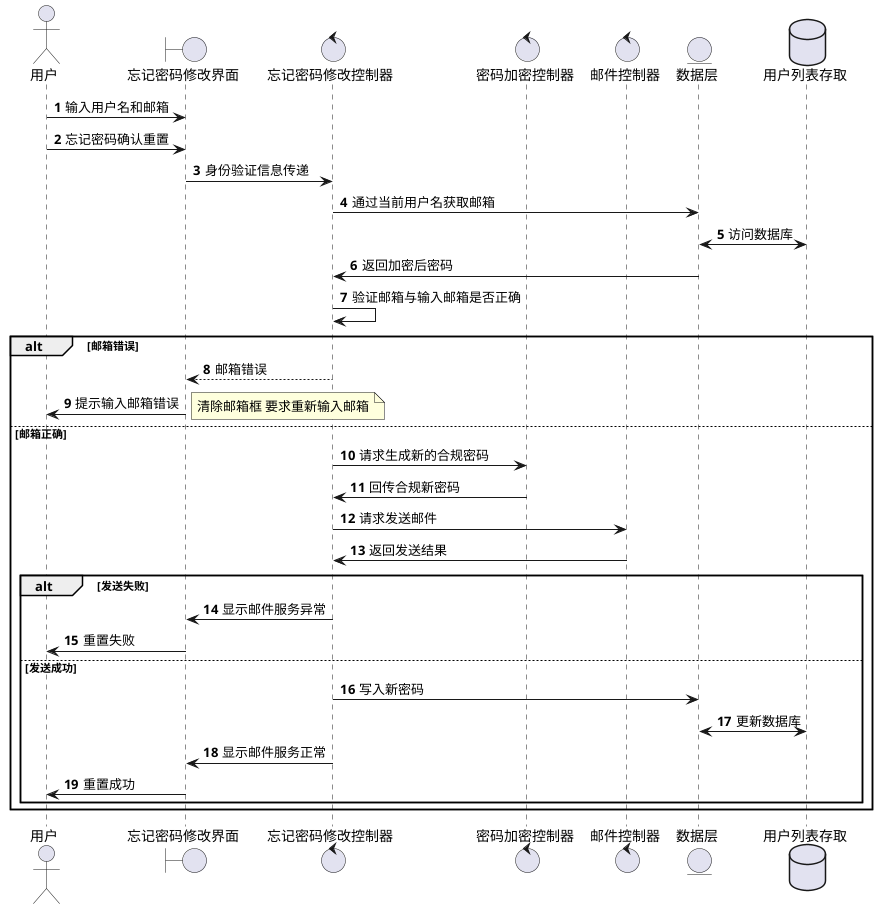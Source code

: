 @startuml
'https://plantuml.com/sequence-diagram

autonumber

actor 用户 as user
boundary 忘记密码修改界面 as inout
control 忘记密码修改控制器 as ctrl
control 密码加密控制器 as secure
control 邮件控制器 as mail
entity 数据层 as dao
database 用户列表存取 as db

user -> inout : 输入用户名和邮箱
user -> inout : 忘记密码确认重置

inout -> ctrl : 身份验证信息传递
ctrl -> dao : 通过当前用户名获取邮箱
dao <-> db : 访问数据库
dao -> ctrl : 返回加密后密码
ctrl -> ctrl : 验证邮箱与输入邮箱是否正确
alt 邮箱错误
    ctrl --> inout : 邮箱错误
    inout -> user : 提示输入邮箱错误
    note right : 清除邮箱框 要求重新输入邮箱

else 邮箱正确
    ctrl -> secure : 请求生成新的合规密码
    secure -> ctrl : 回传合规新密码

    ctrl -> mail : 请求发送邮件
    mail -> ctrl : 返回发送结果
    alt 发送失败
        ctrl -> inout : 显示邮件服务异常
        inout -> user : 重置失败
    else 发送成功
        ctrl -> dao : 写入新密码
        dao <-> db : 更新数据库
        ctrl -> inout : 显示邮件服务正常
        inout -> user : 重置成功
    end
end

@enduml